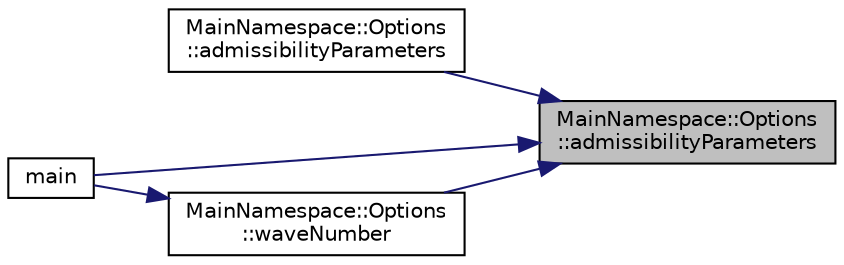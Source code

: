 digraph "MainNamespace::Options::admissibilityParameters"
{
 // INTERACTIVE_SVG=YES
 // LATEX_PDF_SIZE
  edge [fontname="Helvetica",fontsize="10",labelfontname="Helvetica",labelfontsize="10"];
  node [fontname="Helvetica",fontsize="10",shape=record];
  rankdir="RL";
  Node1 [label="MainNamespace::Options\l::admissibilityParameters",height=0.2,width=0.4,color="black", fillcolor="grey75", style="filled", fontcolor="black",tooltip=" "];
  Node1 -> Node2 [dir="back",color="midnightblue",fontsize="10",style="solid",fontname="Helvetica"];
  Node2 [label="MainNamespace::Options\l::admissibilityParameters",height=0.2,width=0.4,color="black", fillcolor="white", style="filled",URL="$struct_main_namespace_1_1_options.html#a33d8354f3667eb7eb61e9dcbf4b8aa8e",tooltip=" "];
  Node1 -> Node3 [dir="back",color="midnightblue",fontsize="10",style="solid",fontname="Helvetica"];
  Node3 [label="main",height=0.2,width=0.4,color="black", fillcolor="white", style="filled",URL="$main_8cpp.html#a3c04138a5bfe5d72780bb7e82a18e627",tooltip=" "];
  Node1 -> Node4 [dir="back",color="midnightblue",fontsize="10",style="solid",fontname="Helvetica"];
  Node4 [label="MainNamespace::Options\l::waveNumber",height=0.2,width=0.4,color="black", fillcolor="white", style="filled",URL="$struct_main_namespace_1_1_options.html#a95667d9cb0d41b3f16ce8fbca8b9f6cc",tooltip=" "];
  Node4 -> Node3 [dir="back",color="midnightblue",fontsize="10",style="solid",fontname="Helvetica"];
}
